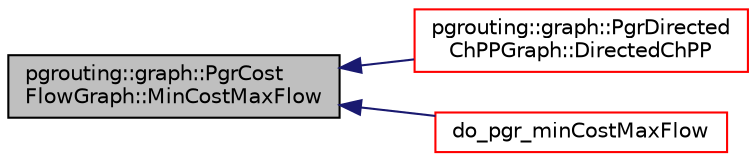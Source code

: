 digraph "pgrouting::graph::PgrCostFlowGraph::MinCostMaxFlow"
{
  edge [fontname="Helvetica",fontsize="10",labelfontname="Helvetica",labelfontsize="10"];
  node [fontname="Helvetica",fontsize="10",shape=record];
  rankdir="LR";
  Node1 [label="pgrouting::graph::PgrCost\lFlowGraph::MinCostMaxFlow",height=0.2,width=0.4,color="black", fillcolor="grey75", style="filled", fontcolor="black"];
  Node1 -> Node2 [dir="back",color="midnightblue",fontsize="10",style="solid",fontname="Helvetica"];
  Node2 [label="pgrouting::graph::PgrDirected\lChPPGraph::DirectedChPP",height=0.2,width=0.4,color="red", fillcolor="white", style="filled",URL="$classpgrouting_1_1graph_1_1PgrDirectedChPPGraph.html#afaac34c3c700a7eb36ba9bd27ea2ca59"];
  Node1 -> Node3 [dir="back",color="midnightblue",fontsize="10",style="solid",fontname="Helvetica"];
  Node3 [label="do_pgr_minCostMaxFlow",height=0.2,width=0.4,color="red", fillcolor="white", style="filled",URL="$minCostMaxFlow__driver_8h.html#acd74794505635d387a4eebe8eb657bad"];
}
